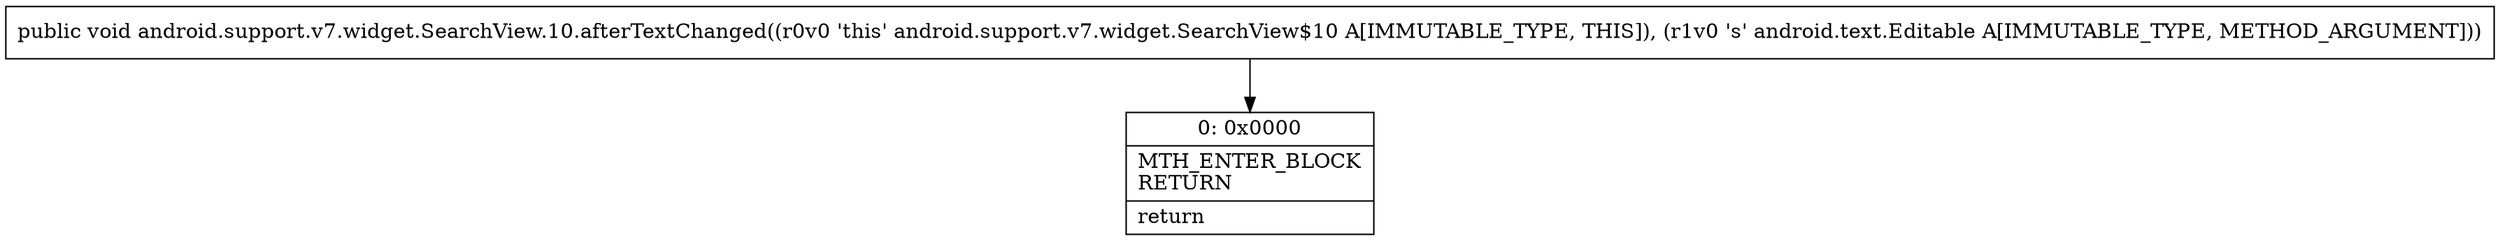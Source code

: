 digraph "CFG forandroid.support.v7.widget.SearchView.10.afterTextChanged(Landroid\/text\/Editable;)V" {
Node_0 [shape=record,label="{0\:\ 0x0000|MTH_ENTER_BLOCK\lRETURN\l|return\l}"];
MethodNode[shape=record,label="{public void android.support.v7.widget.SearchView.10.afterTextChanged((r0v0 'this' android.support.v7.widget.SearchView$10 A[IMMUTABLE_TYPE, THIS]), (r1v0 's' android.text.Editable A[IMMUTABLE_TYPE, METHOD_ARGUMENT])) }"];
MethodNode -> Node_0;
}

